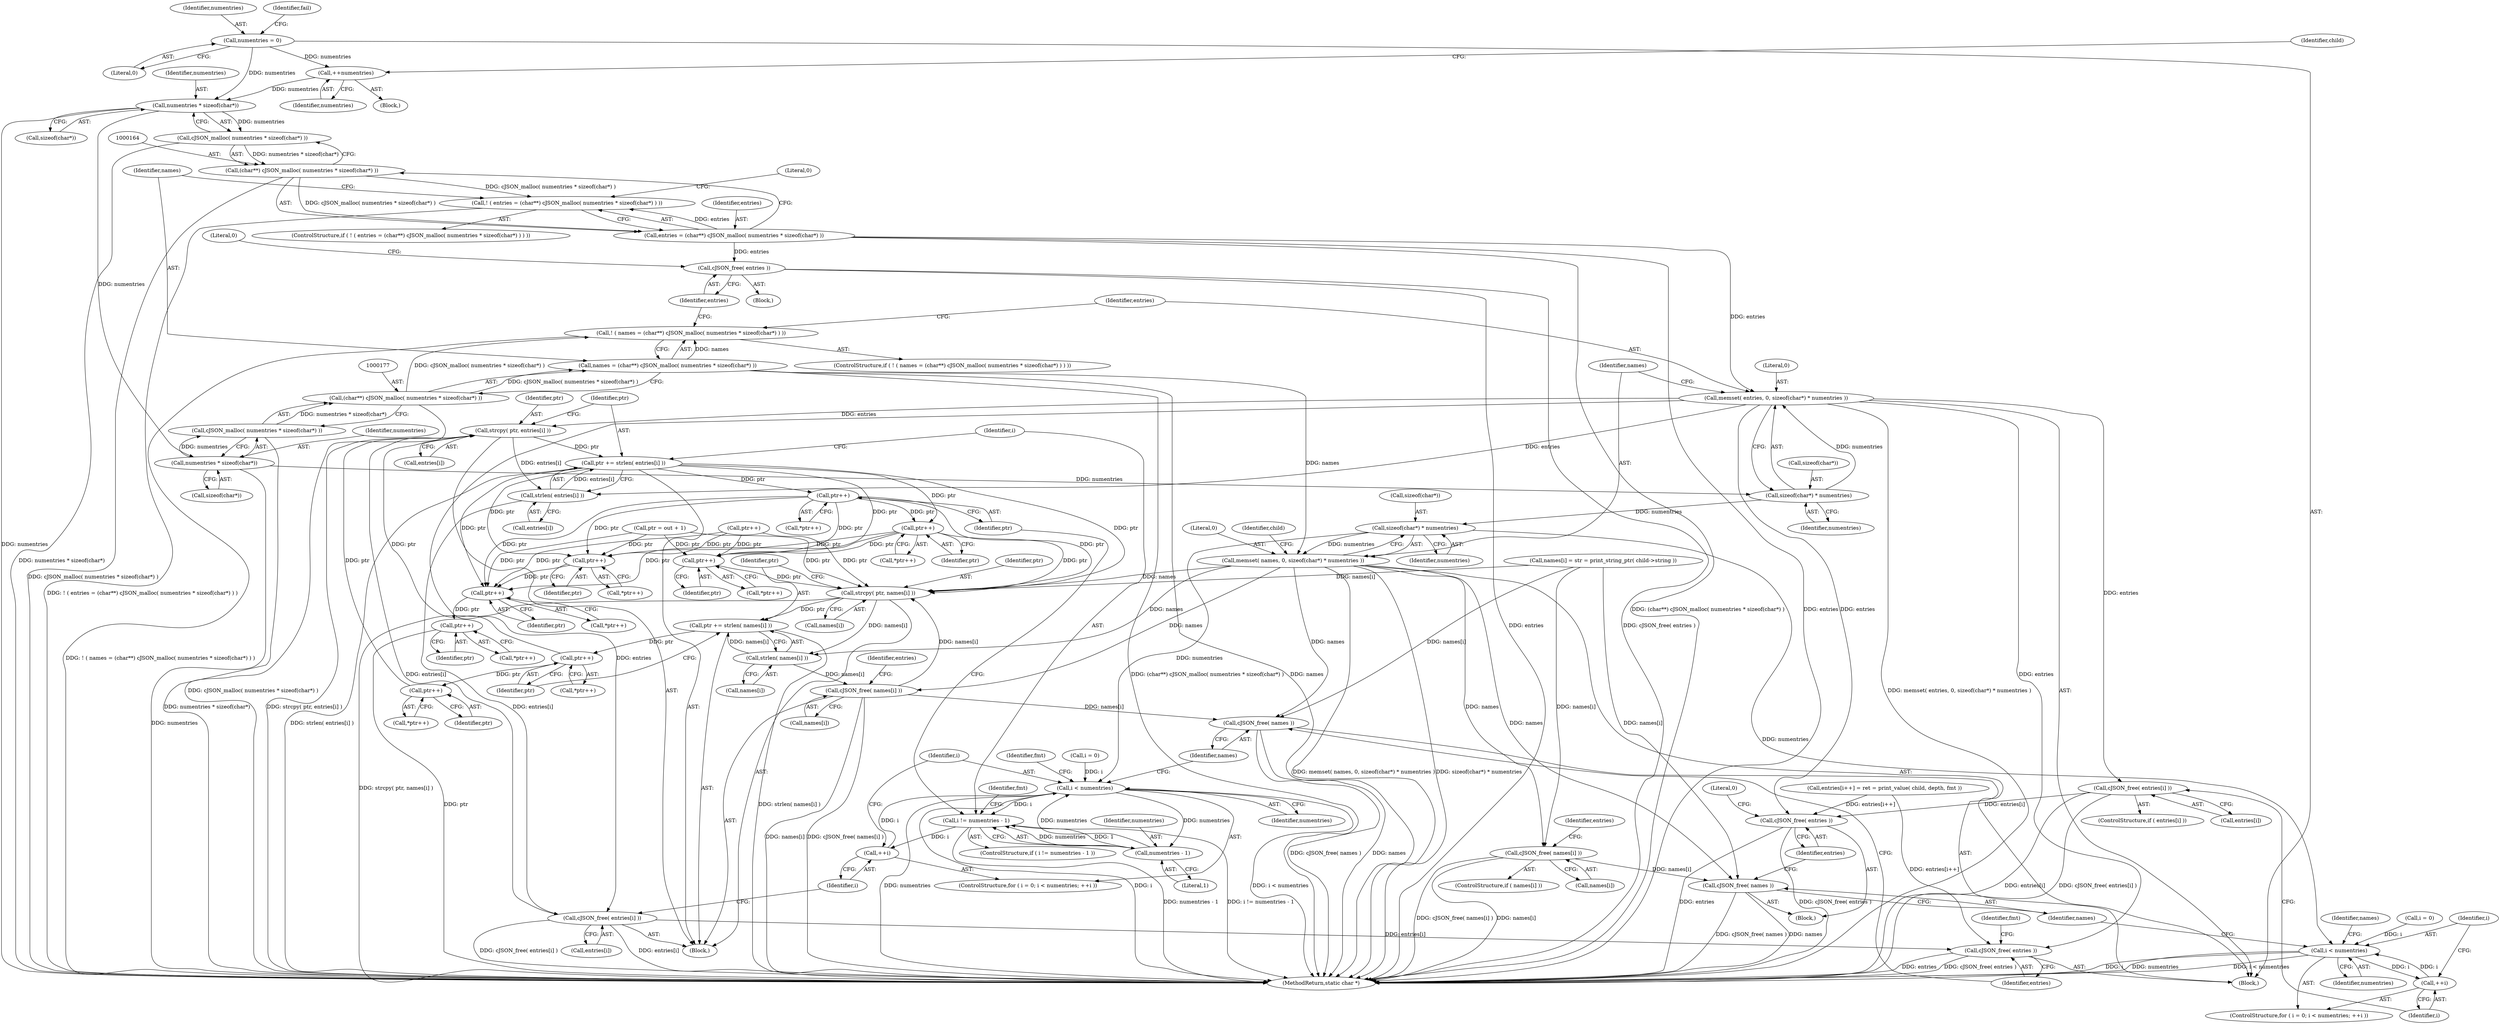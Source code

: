 digraph "1_iperf_91f2fa59e8ed80dfbf400add0164ee0e508e412a_42@API" {
"1000166" [label="(Call,numentries * sizeof(char*))"];
"1000152" [label="(Call,++numentries)"];
"1000142" [label="(Call,numentries = 0)"];
"1000165" [label="(Call,cJSON_malloc( numentries * sizeof(char*) ))"];
"1000163" [label="(Call,(char**) cJSON_malloc( numentries * sizeof(char*) ))"];
"1000160" [label="(Call,! ( entries = (char**) cJSON_malloc( numentries * sizeof(char*) ) ))"];
"1000161" [label="(Call,entries = (char**) cJSON_malloc( numentries * sizeof(char*) ))"];
"1000184" [label="(Call,cJSON_free( entries ))"];
"1000188" [label="(Call,memset( entries, 0, sizeof(char*) * numentries ))"];
"1000308" [label="(Call,cJSON_free( entries[i] ))"];
"1000314" [label="(Call,cJSON_free( entries ))"];
"1000387" [label="(Call,strcpy( ptr, entries[i] ))"];
"1000392" [label="(Call,ptr += strlen( entries[i] ))"];
"1000361" [label="(Call,ptr++)"];
"1000364" [label="(Call,strcpy( ptr, names[i] ))"];
"1000369" [label="(Call,ptr += strlen( names[i] ))"];
"1000377" [label="(Call,ptr++)"];
"1000384" [label="(Call,ptr++)"];
"1000371" [label="(Call,strlen( names[i] ))"];
"1000420" [label="(Call,cJSON_free( names[i] ))"];
"1000428" [label="(Call,cJSON_free( names ))"];
"1000406" [label="(Call,ptr++)"];
"1000413" [label="(Call,ptr++)"];
"1000447" [label="(Call,ptr++)"];
"1000452" [label="(Call,ptr++)"];
"1000457" [label="(Call,ptr++)"];
"1000394" [label="(Call,strlen( entries[i] ))"];
"1000424" [label="(Call,cJSON_free( entries[i] ))"];
"1000430" [label="(Call,cJSON_free( entries ))"];
"1000179" [label="(Call,numentries * sizeof(char*))"];
"1000178" [label="(Call,cJSON_malloc( numentries * sizeof(char*) ))"];
"1000176" [label="(Call,(char**) cJSON_malloc( numentries * sizeof(char*) ))"];
"1000173" [label="(Call,! ( names = (char**) cJSON_malloc( numentries * sizeof(char*) ) ))"];
"1000174" [label="(Call,names = (char**) cJSON_malloc( numentries * sizeof(char*) ))"];
"1000195" [label="(Call,memset( names, 0, sizeof(char*) * numentries ))"];
"1000300" [label="(Call,cJSON_free( names[i] ))"];
"1000312" [label="(Call,cJSON_free( names ))"];
"1000191" [label="(Call,sizeof(char*) * numentries)"];
"1000198" [label="(Call,sizeof(char*) * numentries)"];
"1000290" [label="(Call,i < numentries)"];
"1000293" [label="(Call,++i)"];
"1000342" [label="(Call,i < numentries)"];
"1000399" [label="(Call,i != numentries - 1)"];
"1000345" [label="(Call,++i)"];
"1000401" [label="(Call,numentries - 1)"];
"1000292" [label="(Identifier,numentries)"];
"1000385" [label="(Identifier,ptr)"];
"1000349" [label="(Identifier,fmt)"];
"1000315" [label="(Identifier,entries)"];
"1000462" [label="(MethodReturn,static char *)"];
"1000151" [label="(Block,)"];
"1000314" [label="(Call,cJSON_free( entries ))"];
"1000362" [label="(Identifier,ptr)"];
"1000301" [label="(Call,names[i])"];
"1000181" [label="(Call,sizeof(char*))"];
"1000290" [label="(Call,i < numentries)"];
"1000346" [label="(Identifier,i)"];
"1000217" [label="(Call,names[i] = str = print_string_ptr( child->string ))"];
"1000178" [label="(Call,cJSON_malloc( numentries * sizeof(char*) ))"];
"1000410" [label="(Identifier,fmt)"];
"1000402" [label="(Identifier,numentries)"];
"1000344" [label="(Identifier,numentries)"];
"1000162" [label="(Identifier,entries)"];
"1000304" [label="(ControlStructure,if ( entries[i] ))"];
"1000426" [label="(Identifier,entries)"];
"1000195" [label="(Call,memset( names, 0, sizeof(char*) * numentries ))"];
"1000179" [label="(Call,numentries * sizeof(char*))"];
"1000306" [label="(Identifier,entries)"];
"1000176" [label="(Call,(char**) cJSON_malloc( numentries * sizeof(char*) ))"];
"1000313" [label="(Identifier,names)"];
"1000447" [label="(Call,ptr++)"];
"1000431" [label="(Identifier,entries)"];
"1000395" [label="(Call,entries[i])"];
"1000456" [label="(Call,*ptr++)"];
"1000227" [label="(Call,entries[i++] = ret = print_value( child, depth, fmt ))"];
"1000144" [label="(Literal,0)"];
"1000287" [label="(Call,i = 0)"];
"1000401" [label="(Call,numentries - 1)"];
"1000446" [label="(Call,*ptr++)"];
"1000143" [label="(Identifier,numentries)"];
"1000331" [label="(Call,ptr++)"];
"1000167" [label="(Identifier,numentries)"];
"1000371" [label="(Call,strlen( names[i] ))"];
"1000291" [label="(Identifier,i)"];
"1000398" [label="(ControlStructure,if ( i != numentries - 1 ))"];
"1000458" [label="(Identifier,ptr)"];
"1000171" [label="(Literal,0)"];
"1000414" [label="(Identifier,ptr)"];
"1000189" [label="(Identifier,entries)"];
"1000453" [label="(Identifier,ptr)"];
"1000161" [label="(Call,entries = (char**) cJSON_malloc( numentries * sizeof(char*) ))"];
"1000142" [label="(Call,numentries = 0)"];
"1000406" [label="(Call,ptr++)"];
"1000457" [label="(Call,ptr++)"];
"1000309" [label="(Call,entries[i])"];
"1000160" [label="(Call,! ( entries = (char**) cJSON_malloc( numentries * sizeof(char*) ) ))"];
"1000308" [label="(Call,cJSON_free( entries[i] ))"];
"1000452" [label="(Call,ptr++)"];
"1000433" [label="(Identifier,fmt)"];
"1000168" [label="(Call,sizeof(char*))"];
"1000451" [label="(Call,*ptr++)"];
"1000407" [label="(Identifier,ptr)"];
"1000428" [label="(Call,cJSON_free( names ))"];
"1000400" [label="(Identifier,i)"];
"1000383" [label="(Call,*ptr++)"];
"1000365" [label="(Identifier,ptr)"];
"1000192" [label="(Call,sizeof(char*))"];
"1000343" [label="(Identifier,i)"];
"1000361" [label="(Call,ptr++)"];
"1000405" [label="(Call,*ptr++)"];
"1000378" [label="(Identifier,ptr)"];
"1000425" [label="(Call,entries[i])"];
"1000296" [label="(ControlStructure,if ( names[i] ))"];
"1000285" [label="(Block,)"];
"1000387" [label="(Call,strcpy( ptr, entries[i] ))"];
"1000175" [label="(Identifier,names)"];
"1000370" [label="(Identifier,ptr)"];
"1000345" [label="(Call,++i)"];
"1000294" [label="(Identifier,i)"];
"1000360" [label="(Call,*ptr++)"];
"1000372" [label="(Call,names[i])"];
"1000448" [label="(Identifier,ptr)"];
"1000155" [label="(Identifier,child)"];
"1000110" [label="(Block,)"];
"1000190" [label="(Literal,0)"];
"1000147" [label="(Identifier,fail)"];
"1000393" [label="(Identifier,ptr)"];
"1000376" [label="(Call,*ptr++)"];
"1000183" [label="(Block,)"];
"1000153" [label="(Identifier,numentries)"];
"1000300" [label="(Call,cJSON_free( names[i] ))"];
"1000421" [label="(Call,names[i])"];
"1000347" [label="(Block,)"];
"1000338" [label="(ControlStructure,for ( i = 0; i < numentries; ++i ))"];
"1000152" [label="(Call,++numentries)"];
"1000420" [label="(Call,cJSON_free( names[i] ))"];
"1000174" [label="(Call,names = (char**) cJSON_malloc( numentries * sizeof(char*) ))"];
"1000317" [label="(Literal,0)"];
"1000394" [label="(Call,strlen( entries[i] ))"];
"1000403" [label="(Literal,1)"];
"1000389" [label="(Call,entries[i])"];
"1000384" [label="(Call,ptr++)"];
"1000342" [label="(Call,i < numentries)"];
"1000392" [label="(Call,ptr += strlen( entries[i] ))"];
"1000369" [label="(Call,ptr += strlen( names[i] ))"];
"1000364" [label="(Call,strcpy( ptr, names[i] ))"];
"1000197" [label="(Literal,0)"];
"1000166" [label="(Call,numentries * sizeof(char*))"];
"1000388" [label="(Identifier,ptr)"];
"1000188" [label="(Call,memset( entries, 0, sizeof(char*) * numentries ))"];
"1000198" [label="(Call,sizeof(char*) * numentries)"];
"1000413" [label="(Call,ptr++)"];
"1000196" [label="(Identifier,names)"];
"1000191" [label="(Call,sizeof(char*) * numentries)"];
"1000424" [label="(Call,cJSON_free( entries[i] ))"];
"1000194" [label="(Identifier,numentries)"];
"1000180" [label="(Identifier,numentries)"];
"1000165" [label="(Call,cJSON_malloc( numentries * sizeof(char*) ))"];
"1000286" [label="(ControlStructure,for ( i = 0; i < numentries; ++i ))"];
"1000184" [label="(Call,cJSON_free( entries ))"];
"1000203" [label="(Identifier,child)"];
"1000298" [label="(Identifier,names)"];
"1000312" [label="(Call,cJSON_free( names ))"];
"1000159" [label="(ControlStructure,if ( ! ( entries = (char**) cJSON_malloc( numentries * sizeof(char*) ) ) ))"];
"1000187" [label="(Literal,0)"];
"1000377" [label="(Call,ptr++)"];
"1000293" [label="(Call,++i)"];
"1000429" [label="(Identifier,names)"];
"1000163" [label="(Call,(char**) cJSON_malloc( numentries * sizeof(char*) ))"];
"1000322" [label="(Call,ptr = out + 1)"];
"1000399" [label="(Call,i != numentries - 1)"];
"1000201" [label="(Identifier,numentries)"];
"1000430" [label="(Call,cJSON_free( entries ))"];
"1000412" [label="(Call,*ptr++)"];
"1000173" [label="(Call,! ( names = (char**) cJSON_malloc( numentries * sizeof(char*) ) ))"];
"1000339" [label="(Call,i = 0)"];
"1000172" [label="(ControlStructure,if ( ! ( names = (char**) cJSON_malloc( numentries * sizeof(char*) ) ) ))"];
"1000185" [label="(Identifier,entries)"];
"1000199" [label="(Call,sizeof(char*))"];
"1000366" [label="(Call,names[i])"];
"1000166" -> "1000165"  [label="AST: "];
"1000166" -> "1000168"  [label="CFG: "];
"1000167" -> "1000166"  [label="AST: "];
"1000168" -> "1000166"  [label="AST: "];
"1000165" -> "1000166"  [label="CFG: "];
"1000166" -> "1000462"  [label="DDG: numentries"];
"1000166" -> "1000165"  [label="DDG: numentries"];
"1000152" -> "1000166"  [label="DDG: numentries"];
"1000142" -> "1000166"  [label="DDG: numentries"];
"1000166" -> "1000179"  [label="DDG: numentries"];
"1000152" -> "1000151"  [label="AST: "];
"1000152" -> "1000153"  [label="CFG: "];
"1000153" -> "1000152"  [label="AST: "];
"1000155" -> "1000152"  [label="CFG: "];
"1000142" -> "1000152"  [label="DDG: numentries"];
"1000142" -> "1000110"  [label="AST: "];
"1000142" -> "1000144"  [label="CFG: "];
"1000143" -> "1000142"  [label="AST: "];
"1000144" -> "1000142"  [label="AST: "];
"1000147" -> "1000142"  [label="CFG: "];
"1000165" -> "1000163"  [label="AST: "];
"1000163" -> "1000165"  [label="CFG: "];
"1000165" -> "1000462"  [label="DDG: numentries * sizeof(char*)"];
"1000165" -> "1000163"  [label="DDG: numentries * sizeof(char*)"];
"1000163" -> "1000161"  [label="AST: "];
"1000164" -> "1000163"  [label="AST: "];
"1000161" -> "1000163"  [label="CFG: "];
"1000163" -> "1000462"  [label="DDG: cJSON_malloc( numentries * sizeof(char*) )"];
"1000163" -> "1000160"  [label="DDG: cJSON_malloc( numentries * sizeof(char*) )"];
"1000163" -> "1000161"  [label="DDG: cJSON_malloc( numentries * sizeof(char*) )"];
"1000160" -> "1000159"  [label="AST: "];
"1000160" -> "1000161"  [label="CFG: "];
"1000161" -> "1000160"  [label="AST: "];
"1000171" -> "1000160"  [label="CFG: "];
"1000175" -> "1000160"  [label="CFG: "];
"1000160" -> "1000462"  [label="DDG: ! ( entries = (char**) cJSON_malloc( numentries * sizeof(char*) ) )"];
"1000161" -> "1000160"  [label="DDG: entries"];
"1000162" -> "1000161"  [label="AST: "];
"1000161" -> "1000462"  [label="DDG: (char**) cJSON_malloc( numentries * sizeof(char*) )"];
"1000161" -> "1000462"  [label="DDG: entries"];
"1000161" -> "1000184"  [label="DDG: entries"];
"1000161" -> "1000188"  [label="DDG: entries"];
"1000184" -> "1000183"  [label="AST: "];
"1000184" -> "1000185"  [label="CFG: "];
"1000185" -> "1000184"  [label="AST: "];
"1000187" -> "1000184"  [label="CFG: "];
"1000184" -> "1000462"  [label="DDG: entries"];
"1000184" -> "1000462"  [label="DDG: cJSON_free( entries )"];
"1000188" -> "1000110"  [label="AST: "];
"1000188" -> "1000191"  [label="CFG: "];
"1000189" -> "1000188"  [label="AST: "];
"1000190" -> "1000188"  [label="AST: "];
"1000191" -> "1000188"  [label="AST: "];
"1000196" -> "1000188"  [label="CFG: "];
"1000188" -> "1000462"  [label="DDG: memset( entries, 0, sizeof(char*) * numentries )"];
"1000191" -> "1000188"  [label="DDG: numentries"];
"1000188" -> "1000308"  [label="DDG: entries"];
"1000188" -> "1000314"  [label="DDG: entries"];
"1000188" -> "1000387"  [label="DDG: entries"];
"1000188" -> "1000394"  [label="DDG: entries"];
"1000188" -> "1000424"  [label="DDG: entries"];
"1000188" -> "1000430"  [label="DDG: entries"];
"1000308" -> "1000304"  [label="AST: "];
"1000308" -> "1000309"  [label="CFG: "];
"1000309" -> "1000308"  [label="AST: "];
"1000294" -> "1000308"  [label="CFG: "];
"1000308" -> "1000462"  [label="DDG: entries[i]"];
"1000308" -> "1000462"  [label="DDG: cJSON_free( entries[i] )"];
"1000308" -> "1000314"  [label="DDG: entries[i]"];
"1000314" -> "1000285"  [label="AST: "];
"1000314" -> "1000315"  [label="CFG: "];
"1000315" -> "1000314"  [label="AST: "];
"1000317" -> "1000314"  [label="CFG: "];
"1000314" -> "1000462"  [label="DDG: entries"];
"1000314" -> "1000462"  [label="DDG: cJSON_free( entries )"];
"1000227" -> "1000314"  [label="DDG: entries[i++]"];
"1000387" -> "1000347"  [label="AST: "];
"1000387" -> "1000389"  [label="CFG: "];
"1000388" -> "1000387"  [label="AST: "];
"1000389" -> "1000387"  [label="AST: "];
"1000393" -> "1000387"  [label="CFG: "];
"1000387" -> "1000462"  [label="DDG: strcpy( ptr, entries[i] )"];
"1000377" -> "1000387"  [label="DDG: ptr"];
"1000384" -> "1000387"  [label="DDG: ptr"];
"1000424" -> "1000387"  [label="DDG: entries[i]"];
"1000387" -> "1000392"  [label="DDG: ptr"];
"1000387" -> "1000394"  [label="DDG: entries[i]"];
"1000392" -> "1000347"  [label="AST: "];
"1000392" -> "1000394"  [label="CFG: "];
"1000393" -> "1000392"  [label="AST: "];
"1000394" -> "1000392"  [label="AST: "];
"1000400" -> "1000392"  [label="CFG: "];
"1000392" -> "1000462"  [label="DDG: strlen( entries[i] )"];
"1000392" -> "1000361"  [label="DDG: ptr"];
"1000392" -> "1000364"  [label="DDG: ptr"];
"1000394" -> "1000392"  [label="DDG: entries[i]"];
"1000392" -> "1000406"  [label="DDG: ptr"];
"1000392" -> "1000413"  [label="DDG: ptr"];
"1000392" -> "1000447"  [label="DDG: ptr"];
"1000392" -> "1000452"  [label="DDG: ptr"];
"1000361" -> "1000360"  [label="AST: "];
"1000361" -> "1000362"  [label="CFG: "];
"1000362" -> "1000361"  [label="AST: "];
"1000360" -> "1000361"  [label="CFG: "];
"1000406" -> "1000361"  [label="DDG: ptr"];
"1000322" -> "1000361"  [label="DDG: ptr"];
"1000331" -> "1000361"  [label="DDG: ptr"];
"1000413" -> "1000361"  [label="DDG: ptr"];
"1000361" -> "1000364"  [label="DDG: ptr"];
"1000364" -> "1000347"  [label="AST: "];
"1000364" -> "1000366"  [label="CFG: "];
"1000365" -> "1000364"  [label="AST: "];
"1000366" -> "1000364"  [label="AST: "];
"1000370" -> "1000364"  [label="CFG: "];
"1000364" -> "1000462"  [label="DDG: strcpy( ptr, names[i] )"];
"1000406" -> "1000364"  [label="DDG: ptr"];
"1000322" -> "1000364"  [label="DDG: ptr"];
"1000331" -> "1000364"  [label="DDG: ptr"];
"1000413" -> "1000364"  [label="DDG: ptr"];
"1000217" -> "1000364"  [label="DDG: names[i]"];
"1000420" -> "1000364"  [label="DDG: names[i]"];
"1000195" -> "1000364"  [label="DDG: names"];
"1000364" -> "1000369"  [label="DDG: ptr"];
"1000364" -> "1000371"  [label="DDG: names[i]"];
"1000369" -> "1000347"  [label="AST: "];
"1000369" -> "1000371"  [label="CFG: "];
"1000370" -> "1000369"  [label="AST: "];
"1000371" -> "1000369"  [label="AST: "];
"1000378" -> "1000369"  [label="CFG: "];
"1000369" -> "1000462"  [label="DDG: strlen( names[i] )"];
"1000371" -> "1000369"  [label="DDG: names[i]"];
"1000369" -> "1000377"  [label="DDG: ptr"];
"1000377" -> "1000376"  [label="AST: "];
"1000377" -> "1000378"  [label="CFG: "];
"1000378" -> "1000377"  [label="AST: "];
"1000376" -> "1000377"  [label="CFG: "];
"1000377" -> "1000384"  [label="DDG: ptr"];
"1000384" -> "1000383"  [label="AST: "];
"1000384" -> "1000385"  [label="CFG: "];
"1000385" -> "1000384"  [label="AST: "];
"1000383" -> "1000384"  [label="CFG: "];
"1000371" -> "1000372"  [label="CFG: "];
"1000372" -> "1000371"  [label="AST: "];
"1000195" -> "1000371"  [label="DDG: names"];
"1000371" -> "1000420"  [label="DDG: names[i]"];
"1000420" -> "1000347"  [label="AST: "];
"1000420" -> "1000421"  [label="CFG: "];
"1000421" -> "1000420"  [label="AST: "];
"1000426" -> "1000420"  [label="CFG: "];
"1000420" -> "1000462"  [label="DDG: cJSON_free( names[i] )"];
"1000420" -> "1000462"  [label="DDG: names[i]"];
"1000195" -> "1000420"  [label="DDG: names"];
"1000420" -> "1000428"  [label="DDG: names[i]"];
"1000428" -> "1000110"  [label="AST: "];
"1000428" -> "1000429"  [label="CFG: "];
"1000429" -> "1000428"  [label="AST: "];
"1000431" -> "1000428"  [label="CFG: "];
"1000428" -> "1000462"  [label="DDG: cJSON_free( names )"];
"1000428" -> "1000462"  [label="DDG: names"];
"1000217" -> "1000428"  [label="DDG: names[i]"];
"1000195" -> "1000428"  [label="DDG: names"];
"1000406" -> "1000405"  [label="AST: "];
"1000406" -> "1000407"  [label="CFG: "];
"1000407" -> "1000406"  [label="AST: "];
"1000405" -> "1000406"  [label="CFG: "];
"1000406" -> "1000413"  [label="DDG: ptr"];
"1000406" -> "1000447"  [label="DDG: ptr"];
"1000406" -> "1000452"  [label="DDG: ptr"];
"1000413" -> "1000412"  [label="AST: "];
"1000413" -> "1000414"  [label="CFG: "];
"1000414" -> "1000413"  [label="AST: "];
"1000412" -> "1000413"  [label="CFG: "];
"1000413" -> "1000447"  [label="DDG: ptr"];
"1000413" -> "1000452"  [label="DDG: ptr"];
"1000447" -> "1000446"  [label="AST: "];
"1000447" -> "1000448"  [label="CFG: "];
"1000448" -> "1000447"  [label="AST: "];
"1000446" -> "1000447"  [label="CFG: "];
"1000322" -> "1000447"  [label="DDG: ptr"];
"1000331" -> "1000447"  [label="DDG: ptr"];
"1000447" -> "1000452"  [label="DDG: ptr"];
"1000452" -> "1000451"  [label="AST: "];
"1000452" -> "1000453"  [label="CFG: "];
"1000453" -> "1000452"  [label="AST: "];
"1000451" -> "1000452"  [label="CFG: "];
"1000322" -> "1000452"  [label="DDG: ptr"];
"1000331" -> "1000452"  [label="DDG: ptr"];
"1000452" -> "1000457"  [label="DDG: ptr"];
"1000457" -> "1000456"  [label="AST: "];
"1000457" -> "1000458"  [label="CFG: "];
"1000458" -> "1000457"  [label="AST: "];
"1000456" -> "1000457"  [label="CFG: "];
"1000457" -> "1000462"  [label="DDG: ptr"];
"1000394" -> "1000395"  [label="CFG: "];
"1000395" -> "1000394"  [label="AST: "];
"1000394" -> "1000424"  [label="DDG: entries[i]"];
"1000424" -> "1000347"  [label="AST: "];
"1000424" -> "1000425"  [label="CFG: "];
"1000425" -> "1000424"  [label="AST: "];
"1000346" -> "1000424"  [label="CFG: "];
"1000424" -> "1000462"  [label="DDG: entries[i]"];
"1000424" -> "1000462"  [label="DDG: cJSON_free( entries[i] )"];
"1000424" -> "1000430"  [label="DDG: entries[i]"];
"1000430" -> "1000110"  [label="AST: "];
"1000430" -> "1000431"  [label="CFG: "];
"1000431" -> "1000430"  [label="AST: "];
"1000433" -> "1000430"  [label="CFG: "];
"1000430" -> "1000462"  [label="DDG: entries"];
"1000430" -> "1000462"  [label="DDG: cJSON_free( entries )"];
"1000227" -> "1000430"  [label="DDG: entries[i++]"];
"1000179" -> "1000178"  [label="AST: "];
"1000179" -> "1000181"  [label="CFG: "];
"1000180" -> "1000179"  [label="AST: "];
"1000181" -> "1000179"  [label="AST: "];
"1000178" -> "1000179"  [label="CFG: "];
"1000179" -> "1000462"  [label="DDG: numentries"];
"1000179" -> "1000178"  [label="DDG: numentries"];
"1000179" -> "1000191"  [label="DDG: numentries"];
"1000178" -> "1000176"  [label="AST: "];
"1000176" -> "1000178"  [label="CFG: "];
"1000178" -> "1000462"  [label="DDG: numentries * sizeof(char*)"];
"1000178" -> "1000176"  [label="DDG: numentries * sizeof(char*)"];
"1000176" -> "1000174"  [label="AST: "];
"1000177" -> "1000176"  [label="AST: "];
"1000174" -> "1000176"  [label="CFG: "];
"1000176" -> "1000462"  [label="DDG: cJSON_malloc( numentries * sizeof(char*) )"];
"1000176" -> "1000173"  [label="DDG: cJSON_malloc( numentries * sizeof(char*) )"];
"1000176" -> "1000174"  [label="DDG: cJSON_malloc( numentries * sizeof(char*) )"];
"1000173" -> "1000172"  [label="AST: "];
"1000173" -> "1000174"  [label="CFG: "];
"1000174" -> "1000173"  [label="AST: "];
"1000185" -> "1000173"  [label="CFG: "];
"1000189" -> "1000173"  [label="CFG: "];
"1000173" -> "1000462"  [label="DDG: ! ( names = (char**) cJSON_malloc( numentries * sizeof(char*) ) )"];
"1000174" -> "1000173"  [label="DDG: names"];
"1000175" -> "1000174"  [label="AST: "];
"1000174" -> "1000462"  [label="DDG: (char**) cJSON_malloc( numentries * sizeof(char*) )"];
"1000174" -> "1000462"  [label="DDG: names"];
"1000174" -> "1000195"  [label="DDG: names"];
"1000195" -> "1000110"  [label="AST: "];
"1000195" -> "1000198"  [label="CFG: "];
"1000196" -> "1000195"  [label="AST: "];
"1000197" -> "1000195"  [label="AST: "];
"1000198" -> "1000195"  [label="AST: "];
"1000203" -> "1000195"  [label="CFG: "];
"1000195" -> "1000462"  [label="DDG: memset( names, 0, sizeof(char*) * numentries )"];
"1000195" -> "1000462"  [label="DDG: sizeof(char*) * numentries"];
"1000198" -> "1000195"  [label="DDG: numentries"];
"1000195" -> "1000300"  [label="DDG: names"];
"1000195" -> "1000312"  [label="DDG: names"];
"1000300" -> "1000296"  [label="AST: "];
"1000300" -> "1000301"  [label="CFG: "];
"1000301" -> "1000300"  [label="AST: "];
"1000306" -> "1000300"  [label="CFG: "];
"1000300" -> "1000462"  [label="DDG: names[i]"];
"1000300" -> "1000462"  [label="DDG: cJSON_free( names[i] )"];
"1000217" -> "1000300"  [label="DDG: names[i]"];
"1000300" -> "1000312"  [label="DDG: names[i]"];
"1000312" -> "1000285"  [label="AST: "];
"1000312" -> "1000313"  [label="CFG: "];
"1000313" -> "1000312"  [label="AST: "];
"1000315" -> "1000312"  [label="CFG: "];
"1000312" -> "1000462"  [label="DDG: cJSON_free( names )"];
"1000312" -> "1000462"  [label="DDG: names"];
"1000217" -> "1000312"  [label="DDG: names[i]"];
"1000191" -> "1000194"  [label="CFG: "];
"1000192" -> "1000191"  [label="AST: "];
"1000194" -> "1000191"  [label="AST: "];
"1000191" -> "1000198"  [label="DDG: numentries"];
"1000198" -> "1000201"  [label="CFG: "];
"1000199" -> "1000198"  [label="AST: "];
"1000201" -> "1000198"  [label="AST: "];
"1000198" -> "1000290"  [label="DDG: numentries"];
"1000198" -> "1000342"  [label="DDG: numentries"];
"1000290" -> "1000286"  [label="AST: "];
"1000290" -> "1000292"  [label="CFG: "];
"1000291" -> "1000290"  [label="AST: "];
"1000292" -> "1000290"  [label="AST: "];
"1000298" -> "1000290"  [label="CFG: "];
"1000313" -> "1000290"  [label="CFG: "];
"1000290" -> "1000462"  [label="DDG: i"];
"1000290" -> "1000462"  [label="DDG: numentries"];
"1000290" -> "1000462"  [label="DDG: i < numentries"];
"1000293" -> "1000290"  [label="DDG: i"];
"1000287" -> "1000290"  [label="DDG: i"];
"1000290" -> "1000293"  [label="DDG: i"];
"1000293" -> "1000286"  [label="AST: "];
"1000293" -> "1000294"  [label="CFG: "];
"1000294" -> "1000293"  [label="AST: "];
"1000291" -> "1000293"  [label="CFG: "];
"1000342" -> "1000338"  [label="AST: "];
"1000342" -> "1000344"  [label="CFG: "];
"1000343" -> "1000342"  [label="AST: "];
"1000344" -> "1000342"  [label="AST: "];
"1000349" -> "1000342"  [label="CFG: "];
"1000429" -> "1000342"  [label="CFG: "];
"1000342" -> "1000462"  [label="DDG: numentries"];
"1000342" -> "1000462"  [label="DDG: i"];
"1000342" -> "1000462"  [label="DDG: i < numentries"];
"1000339" -> "1000342"  [label="DDG: i"];
"1000345" -> "1000342"  [label="DDG: i"];
"1000401" -> "1000342"  [label="DDG: numentries"];
"1000342" -> "1000399"  [label="DDG: i"];
"1000342" -> "1000401"  [label="DDG: numentries"];
"1000399" -> "1000398"  [label="AST: "];
"1000399" -> "1000401"  [label="CFG: "];
"1000400" -> "1000399"  [label="AST: "];
"1000401" -> "1000399"  [label="AST: "];
"1000407" -> "1000399"  [label="CFG: "];
"1000410" -> "1000399"  [label="CFG: "];
"1000399" -> "1000462"  [label="DDG: numentries - 1"];
"1000399" -> "1000462"  [label="DDG: i != numentries - 1"];
"1000399" -> "1000345"  [label="DDG: i"];
"1000401" -> "1000399"  [label="DDG: numentries"];
"1000401" -> "1000399"  [label="DDG: 1"];
"1000345" -> "1000338"  [label="AST: "];
"1000345" -> "1000346"  [label="CFG: "];
"1000346" -> "1000345"  [label="AST: "];
"1000343" -> "1000345"  [label="CFG: "];
"1000401" -> "1000403"  [label="CFG: "];
"1000402" -> "1000401"  [label="AST: "];
"1000403" -> "1000401"  [label="AST: "];
}
